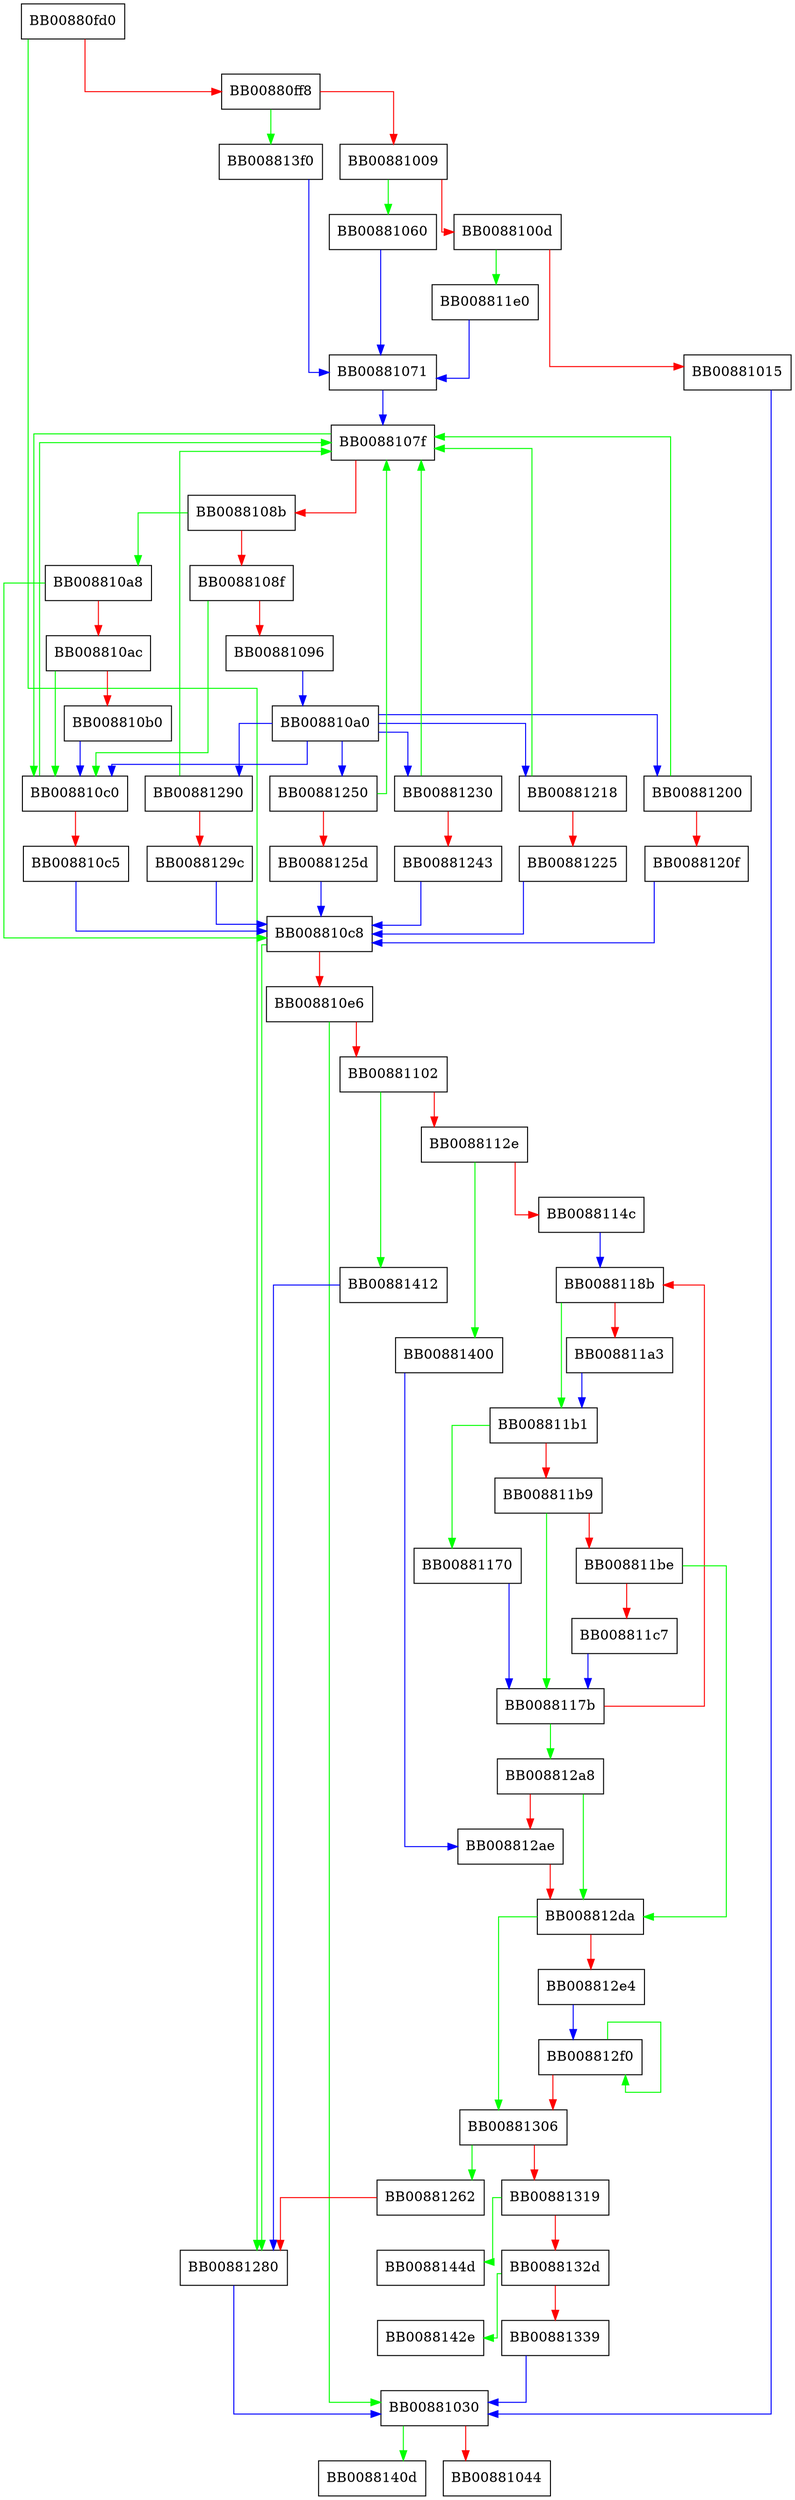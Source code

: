 digraph _IO_new_file_fopen {
  node [shape="box"];
  graph [splines=ortho];
  BB00880fd0 -> BB00881280 [color="green"];
  BB00880fd0 -> BB00880ff8 [color="red"];
  BB00880ff8 -> BB008813f0 [color="green"];
  BB00880ff8 -> BB00881009 [color="red"];
  BB00881009 -> BB00881060 [color="green"];
  BB00881009 -> BB0088100d [color="red"];
  BB0088100d -> BB008811e0 [color="green"];
  BB0088100d -> BB00881015 [color="red"];
  BB00881015 -> BB00881030 [color="blue"];
  BB00881030 -> BB0088140d [color="green"];
  BB00881030 -> BB00881044 [color="red"];
  BB00881060 -> BB00881071 [color="blue"];
  BB00881071 -> BB0088107f [color="blue"];
  BB0088107f -> BB008810c0 [color="green"];
  BB0088107f -> BB0088108b [color="red"];
  BB0088108b -> BB008810a8 [color="green"];
  BB0088108b -> BB0088108f [color="red"];
  BB0088108f -> BB008810c0 [color="green"];
  BB0088108f -> BB00881096 [color="red"];
  BB00881096 -> BB008810a0 [color="blue"];
  BB008810a0 -> BB00881290 [color="blue"];
  BB008810a0 -> BB00881250 [color="blue"];
  BB008810a0 -> BB008810c0 [color="blue"];
  BB008810a0 -> BB00881230 [color="blue"];
  BB008810a0 -> BB00881218 [color="blue"];
  BB008810a0 -> BB00881200 [color="blue"];
  BB008810a8 -> BB008810c8 [color="green"];
  BB008810a8 -> BB008810ac [color="red"];
  BB008810ac -> BB008810c0 [color="green"];
  BB008810ac -> BB008810b0 [color="red"];
  BB008810b0 -> BB008810c0 [color="blue"];
  BB008810c0 -> BB0088107f [color="green"];
  BB008810c0 -> BB008810c5 [color="red"];
  BB008810c5 -> BB008810c8 [color="blue"];
  BB008810c8 -> BB00881280 [color="green"];
  BB008810c8 -> BB008810e6 [color="red"];
  BB008810e6 -> BB00881030 [color="green"];
  BB008810e6 -> BB00881102 [color="red"];
  BB00881102 -> BB00881412 [color="green"];
  BB00881102 -> BB0088112e [color="red"];
  BB0088112e -> BB00881400 [color="green"];
  BB0088112e -> BB0088114c [color="red"];
  BB0088114c -> BB0088118b [color="blue"];
  BB00881170 -> BB0088117b [color="blue"];
  BB0088117b -> BB008812a8 [color="green"];
  BB0088117b -> BB0088118b [color="red"];
  BB0088118b -> BB008811b1 [color="green"];
  BB0088118b -> BB008811a3 [color="red"];
  BB008811a3 -> BB008811b1 [color="blue"];
  BB008811b1 -> BB00881170 [color="green"];
  BB008811b1 -> BB008811b9 [color="red"];
  BB008811b9 -> BB0088117b [color="green"];
  BB008811b9 -> BB008811be [color="red"];
  BB008811be -> BB008812da [color="green"];
  BB008811be -> BB008811c7 [color="red"];
  BB008811c7 -> BB0088117b [color="blue"];
  BB008811e0 -> BB00881071 [color="blue"];
  BB00881200 -> BB0088107f [color="green"];
  BB00881200 -> BB0088120f [color="red"];
  BB0088120f -> BB008810c8 [color="blue"];
  BB00881218 -> BB0088107f [color="green"];
  BB00881218 -> BB00881225 [color="red"];
  BB00881225 -> BB008810c8 [color="blue"];
  BB00881230 -> BB0088107f [color="green"];
  BB00881230 -> BB00881243 [color="red"];
  BB00881243 -> BB008810c8 [color="blue"];
  BB00881250 -> BB0088107f [color="green"];
  BB00881250 -> BB0088125d [color="red"];
  BB0088125d -> BB008810c8 [color="blue"];
  BB00881262 -> BB00881280 [color="red"];
  BB00881280 -> BB00881030 [color="blue"];
  BB00881290 -> BB0088107f [color="green"];
  BB00881290 -> BB0088129c [color="red"];
  BB0088129c -> BB008810c8 [color="blue"];
  BB008812a8 -> BB008812da [color="green"];
  BB008812a8 -> BB008812ae [color="red"];
  BB008812ae -> BB008812da [color="red"];
  BB008812da -> BB00881306 [color="green"];
  BB008812da -> BB008812e4 [color="red"];
  BB008812e4 -> BB008812f0 [color="blue"];
  BB008812f0 -> BB008812f0 [color="green"];
  BB008812f0 -> BB00881306 [color="red"];
  BB00881306 -> BB00881262 [color="green"];
  BB00881306 -> BB00881319 [color="red"];
  BB00881319 -> BB0088144d [color="green"];
  BB00881319 -> BB0088132d [color="red"];
  BB0088132d -> BB0088142e [color="green"];
  BB0088132d -> BB00881339 [color="red"];
  BB00881339 -> BB00881030 [color="blue"];
  BB008813f0 -> BB00881071 [color="blue"];
  BB00881400 -> BB008812ae [color="blue"];
  BB00881412 -> BB00881280 [color="blue"];
}
